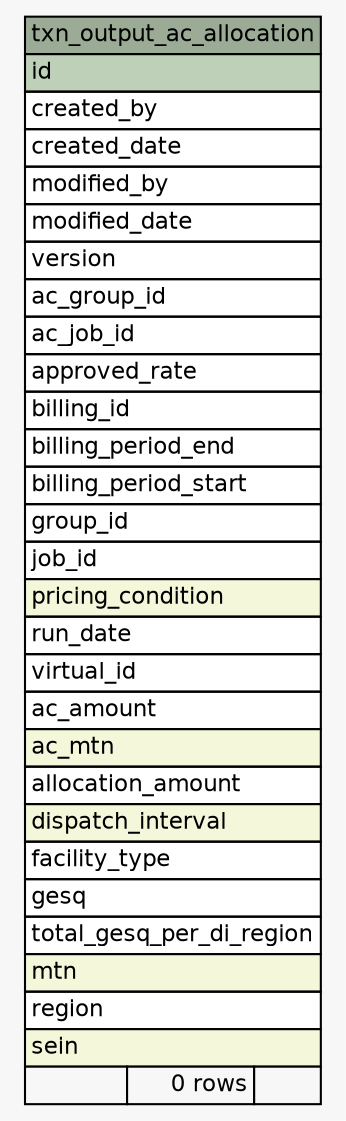 // dot 2.36.0 on Mac OS X 10.12.5
// SchemaSpy rev 590
digraph "txn_output_ac_allocation" {
  graph [
    rankdir="RL"
    bgcolor="#f7f7f7"
    nodesep="0.18"
    ranksep="0.46"
    fontname="Helvetica"
    fontsize="11"
  ];
  node [
    fontname="Helvetica"
    fontsize="11"
    shape="plaintext"
  ];
  edge [
    arrowsize="0.8"
  ];
  "txn_output_ac_allocation" [
    label=<
    <TABLE BORDER="0" CELLBORDER="1" CELLSPACING="0" BGCOLOR="#ffffff">
      <TR><TD COLSPAN="3" BGCOLOR="#9bab96" ALIGN="CENTER">txn_output_ac_allocation</TD></TR>
      <TR><TD PORT="id" COLSPAN="3" BGCOLOR="#bed1b8" ALIGN="LEFT">id</TD></TR>
      <TR><TD PORT="created_by" COLSPAN="3" ALIGN="LEFT">created_by</TD></TR>
      <TR><TD PORT="created_date" COLSPAN="3" ALIGN="LEFT">created_date</TD></TR>
      <TR><TD PORT="modified_by" COLSPAN="3" ALIGN="LEFT">modified_by</TD></TR>
      <TR><TD PORT="modified_date" COLSPAN="3" ALIGN="LEFT">modified_date</TD></TR>
      <TR><TD PORT="version" COLSPAN="3" ALIGN="LEFT">version</TD></TR>
      <TR><TD PORT="ac_group_id" COLSPAN="3" ALIGN="LEFT">ac_group_id</TD></TR>
      <TR><TD PORT="ac_job_id" COLSPAN="3" ALIGN="LEFT">ac_job_id</TD></TR>
      <TR><TD PORT="approved_rate" COLSPAN="3" ALIGN="LEFT">approved_rate</TD></TR>
      <TR><TD PORT="billing_id" COLSPAN="3" ALIGN="LEFT">billing_id</TD></TR>
      <TR><TD PORT="billing_period_end" COLSPAN="3" ALIGN="LEFT">billing_period_end</TD></TR>
      <TR><TD PORT="billing_period_start" COLSPAN="3" ALIGN="LEFT">billing_period_start</TD></TR>
      <TR><TD PORT="group_id" COLSPAN="3" ALIGN="LEFT">group_id</TD></TR>
      <TR><TD PORT="job_id" COLSPAN="3" ALIGN="LEFT">job_id</TD></TR>
      <TR><TD PORT="pricing_condition" COLSPAN="3" BGCOLOR="#f4f7da" ALIGN="LEFT">pricing_condition</TD></TR>
      <TR><TD PORT="run_date" COLSPAN="3" ALIGN="LEFT">run_date</TD></TR>
      <TR><TD PORT="virtual_id" COLSPAN="3" ALIGN="LEFT">virtual_id</TD></TR>
      <TR><TD PORT="ac_amount" COLSPAN="3" ALIGN="LEFT">ac_amount</TD></TR>
      <TR><TD PORT="ac_mtn" COLSPAN="3" BGCOLOR="#f4f7da" ALIGN="LEFT">ac_mtn</TD></TR>
      <TR><TD PORT="allocation_amount" COLSPAN="3" ALIGN="LEFT">allocation_amount</TD></TR>
      <TR><TD PORT="dispatch_interval" COLSPAN="3" BGCOLOR="#f4f7da" ALIGN="LEFT">dispatch_interval</TD></TR>
      <TR><TD PORT="facility_type" COLSPAN="3" ALIGN="LEFT">facility_type</TD></TR>
      <TR><TD PORT="gesq" COLSPAN="3" ALIGN="LEFT">gesq</TD></TR>
      <TR><TD PORT="total_gesq_per_di_region" COLSPAN="3" ALIGN="LEFT">total_gesq_per_di_region</TD></TR>
      <TR><TD PORT="mtn" COLSPAN="3" BGCOLOR="#f4f7da" ALIGN="LEFT">mtn</TD></TR>
      <TR><TD PORT="region" COLSPAN="3" ALIGN="LEFT">region</TD></TR>
      <TR><TD PORT="sein" COLSPAN="3" BGCOLOR="#f4f7da" ALIGN="LEFT">sein</TD></TR>
      <TR><TD ALIGN="LEFT" BGCOLOR="#f7f7f7">  </TD><TD ALIGN="RIGHT" BGCOLOR="#f7f7f7">0 rows</TD><TD ALIGN="RIGHT" BGCOLOR="#f7f7f7">  </TD></TR>
    </TABLE>>
    URL="tables/txn_output_ac_allocation.html"
    tooltip="txn_output_ac_allocation"
  ];
}

